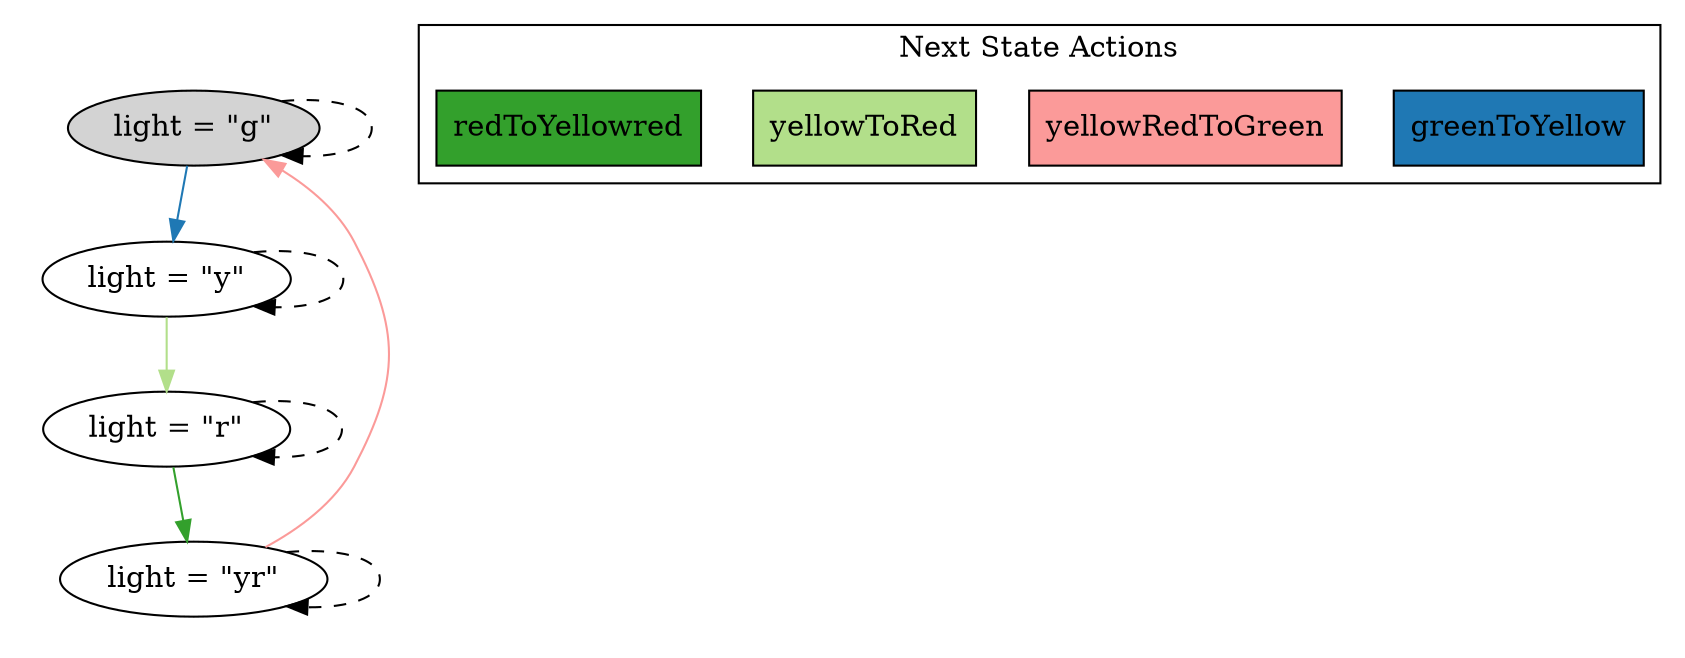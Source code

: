 strict digraph DiskGraph {
edge [colorscheme="paired12"]
nodesep=0.35;
subgraph cluster_graph {
color="white";
-2238177302453812857 [label="light = \"g\"",style = filled]
-2238177302453812857 -> -7528070627904075746 [label="",color="2",fontcolor="2"];
-7528070627904075746 [label="light = \"y\""];
-2238177302453812857 -> -2238177302453812857 [style="dashed"];
-7528070627904075746 -> 5705555040162930022 [label="",color="3",fontcolor="3"];
5705555040162930022 [label="light = \"r\""];
-7528070627904075746 -> -7528070627904075746 [style="dashed"];
5705555040162930022 -> 6359857477150367526 [label="",color="4",fontcolor="4"];
6359857477150367526 [label="light = \"yr\""];
5705555040162930022 -> 5705555040162930022 [style="dashed"];
6359857477150367526 -> -2238177302453812857 [label="",color="5",fontcolor="5"];
6359857477150367526 -> 6359857477150367526 [style="dashed"];
{rank = same; -2238177302453812857;}
{rank = same; -7528070627904075746;}
{rank = same; 5705555040162930022;}
{rank = same; 6359857477150367526;}
}
subgraph cluster_legend {graph[style=bold];label = "Next State Actions" style="solid"
node [ labeljust="l",colorscheme="paired12",style=filled,shape=record ]
greenToYellow [label="greenToYellow",fillcolor=2]
yellowRedToGreen [label="yellowRedToGreen",fillcolor=5]
yellowToRed [label="yellowToRed",fillcolor=3]
redToYellowred [label="redToYellowred",fillcolor=4]
}}